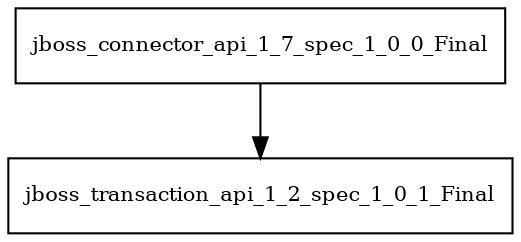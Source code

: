 digraph jboss_connector_api_1_7_spec_1_0_0_Final_dependencies {
  node [shape = box, fontsize=10.0];
  jboss_connector_api_1_7_spec_1_0_0_Final -> jboss_transaction_api_1_2_spec_1_0_1_Final;
}

